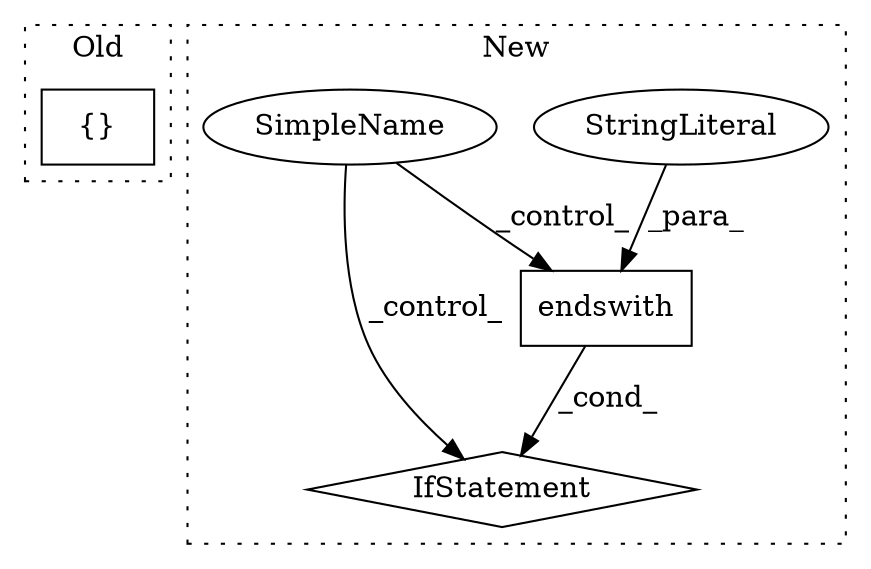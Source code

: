 digraph G {
subgraph cluster0 {
1 [label="{}" a="4" s="442,463" l="1,1" shape="box"];
label = "Old";
style="dotted";
}
subgraph cluster1 {
2 [label="endswith" a="32" s="913,927" l="9,1" shape="box"];
3 [label="IfStatement" a="25" s="903,928" l="4,2" shape="diamond"];
4 [label="StringLiteral" a="45" s="922" l="5" shape="ellipse"];
5 [label="SimpleName" a="42" s="" l="" shape="ellipse"];
label = "New";
style="dotted";
}
2 -> 3 [label="_cond_"];
4 -> 2 [label="_para_"];
5 -> 3 [label="_control_"];
5 -> 2 [label="_control_"];
}